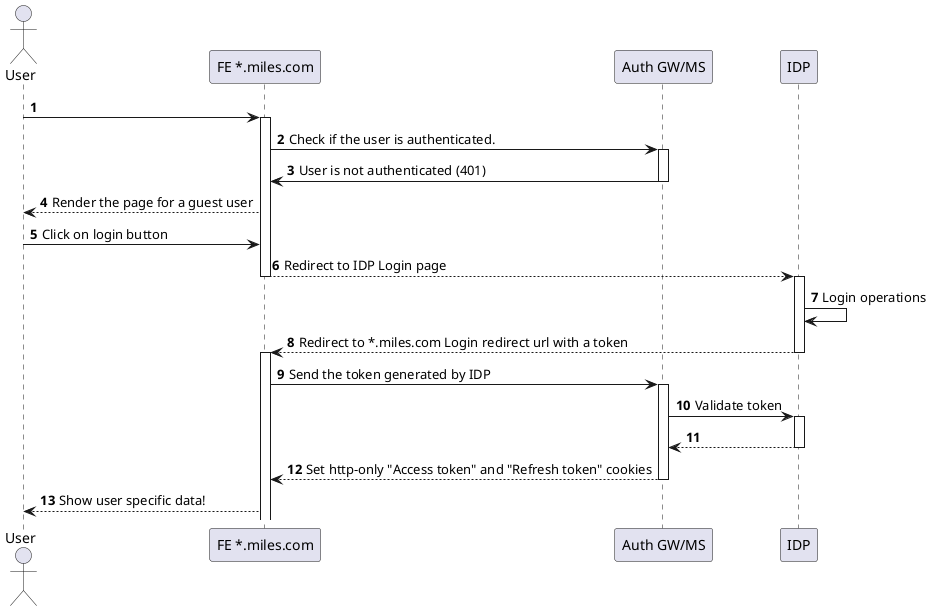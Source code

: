 @startuml
autonumber
actor "User" as User
participant "FE *.miles.com" as FE
participant "Auth GW/MS" as BE
participant IDP

User -> FE
activate FE

FE -> BE: Check if the user is authenticated.
activate BE
BE -> FE: User is not authenticated (401)
deactivate BE

FE --> User: Render the page for a guest user
User -> FE: Click on login button

FE --> IDP: Redirect to IDP Login page
deactivate FE
activate IDP

IDP -> IDP: Login operations
IDP --> FE: Redirect to *.miles.com Login redirect url with a token
deactivate IDP
activate FE

FE -> BE: Send the token generated by IDP
activate BE
BE -> IDP: Validate token
activate IDP
IDP --> BE
deactivate IDP
BE --> FE: Set http-only "Access token" and "Refresh token" cookies
deactivate BE
FE --> User: Show user specific data!

@enduml